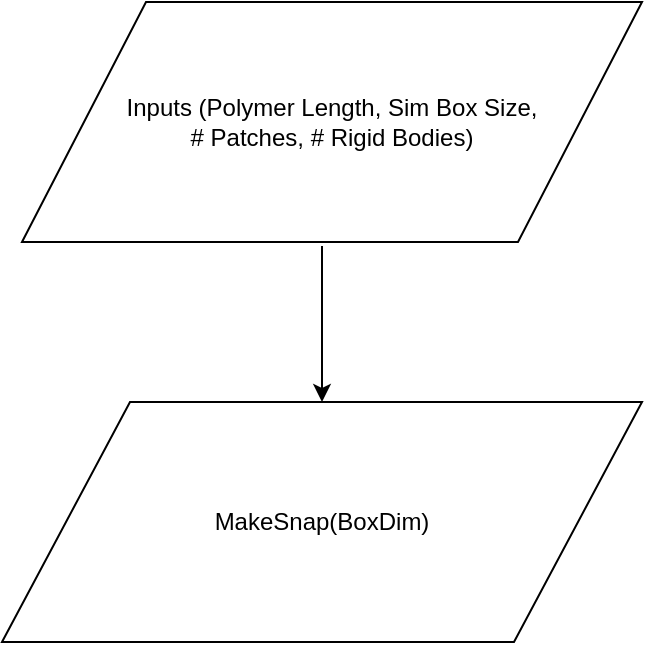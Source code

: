 <mxfile version="10.6.7" type="github"><diagram id="n-_NsrjYG6brRbzknhs5" name="Page-1"><mxGraphModel dx="851" dy="797" grid="1" gridSize="10" guides="1" tooltips="1" connect="1" arrows="1" fold="1" page="1" pageScale="1" pageWidth="850" pageHeight="1100" math="0" shadow="0"><root><mxCell id="0"/><mxCell id="1" parent="0"/><mxCell id="nE2HQ70ygGyGU_WO3h0r-1" value="Inputs (Polymer Length, Sim Box Size, &lt;br&gt;# Patches, # Rigid Bodies)" style="shape=parallelogram;perimeter=parallelogramPerimeter;whiteSpace=wrap;html=1;" parent="1" vertex="1"><mxGeometry x="330" width="310" height="120" as="geometry"/></mxCell><mxCell id="yds2MXiuwP6Y2A5RUSSw-1" value="" style="endArrow=classic;html=1;entryX=0.5;entryY=0;entryDx=0;entryDy=0;" edge="1" parent="1" target="yds2MXiuwP6Y2A5RUSSw-2"><mxGeometry width="50" height="50" relative="1" as="geometry"><mxPoint x="480" y="122" as="sourcePoint"/><mxPoint x="240" y="160" as="targetPoint"/></mxGeometry></mxCell><mxCell id="yds2MXiuwP6Y2A5RUSSw-2" value="MakeSnap(BoxDim)" style="shape=parallelogram;perimeter=parallelogramPerimeter;whiteSpace=wrap;html=1;" vertex="1" parent="1"><mxGeometry x="320" y="200" width="320" height="120" as="geometry"/></mxCell></root></mxGraphModel></diagram></mxfile>
